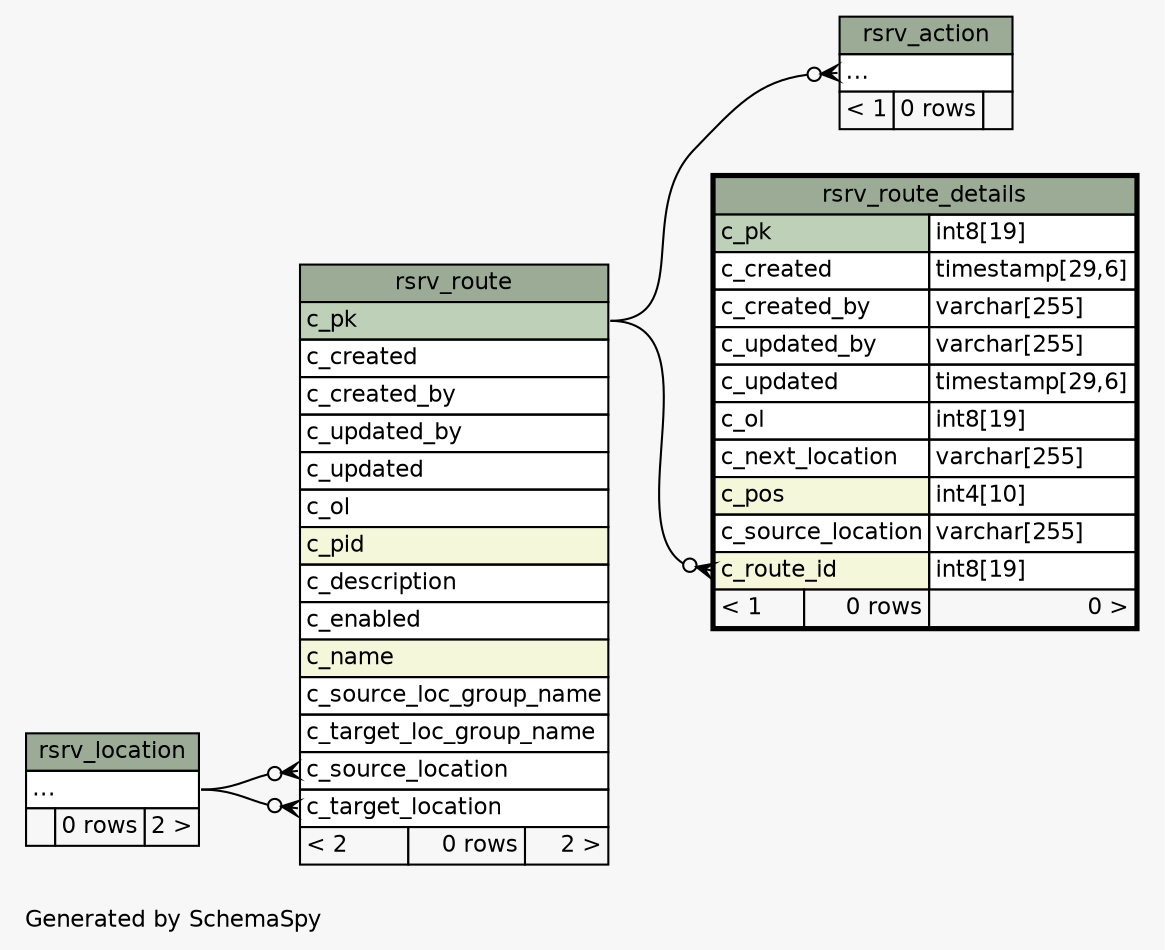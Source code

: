 // dot 2.43.0 on Linux 6.5.0-1017-azure
// SchemaSpy rev Unknown
digraph "twoDegreesRelationshipsDiagram" {
  graph [
    rankdir="RL"
    bgcolor="#f7f7f7"
    label="\nGenerated by SchemaSpy"
    labeljust="l"
    nodesep="0.18"
    ranksep="0.46"
    fontname="Helvetica"
    fontsize="11"
  ];
  node [
    fontname="Helvetica"
    fontsize="11"
    shape="plaintext"
  ];
  edge [
    arrowsize="0.8"
  ];
  "rsrv_action":"elipses":w -> "rsrv_route":"c_pk":e [arrowhead=none dir=back arrowtail=crowodot];
  "rsrv_route":"c_source_location":w -> "rsrv_location":"elipses":e [arrowhead=none dir=back arrowtail=crowodot];
  "rsrv_route":"c_target_location":w -> "rsrv_location":"elipses":e [arrowhead=none dir=back arrowtail=crowodot];
  "rsrv_route_details":"c_route_id":w -> "rsrv_route":"c_pk":e [arrowhead=none dir=back arrowtail=crowodot];
  "rsrv_action" [
    label=<
    <TABLE BORDER="0" CELLBORDER="1" CELLSPACING="0" BGCOLOR="#ffffff">
      <TR><TD COLSPAN="3" BGCOLOR="#9bab96" ALIGN="CENTER">rsrv_action</TD></TR>
      <TR><TD PORT="elipses" COLSPAN="3" ALIGN="LEFT">...</TD></TR>
      <TR><TD ALIGN="LEFT" BGCOLOR="#f7f7f7">&lt; 1</TD><TD ALIGN="RIGHT" BGCOLOR="#f7f7f7">0 rows</TD><TD ALIGN="RIGHT" BGCOLOR="#f7f7f7">  </TD></TR>
    </TABLE>>
    URL="rsrv_action.html"
    tooltip="rsrv_action"
  ];
  "rsrv_location" [
    label=<
    <TABLE BORDER="0" CELLBORDER="1" CELLSPACING="0" BGCOLOR="#ffffff">
      <TR><TD COLSPAN="3" BGCOLOR="#9bab96" ALIGN="CENTER">rsrv_location</TD></TR>
      <TR><TD PORT="elipses" COLSPAN="3" ALIGN="LEFT">...</TD></TR>
      <TR><TD ALIGN="LEFT" BGCOLOR="#f7f7f7">  </TD><TD ALIGN="RIGHT" BGCOLOR="#f7f7f7">0 rows</TD><TD ALIGN="RIGHT" BGCOLOR="#f7f7f7">2 &gt;</TD></TR>
    </TABLE>>
    URL="rsrv_location.html"
    tooltip="rsrv_location"
  ];
  "rsrv_route" [
    label=<
    <TABLE BORDER="0" CELLBORDER="1" CELLSPACING="0" BGCOLOR="#ffffff">
      <TR><TD COLSPAN="3" BGCOLOR="#9bab96" ALIGN="CENTER">rsrv_route</TD></TR>
      <TR><TD PORT="c_pk" COLSPAN="3" BGCOLOR="#bed1b8" ALIGN="LEFT">c_pk</TD></TR>
      <TR><TD PORT="c_created" COLSPAN="3" ALIGN="LEFT">c_created</TD></TR>
      <TR><TD PORT="c_created_by" COLSPAN="3" ALIGN="LEFT">c_created_by</TD></TR>
      <TR><TD PORT="c_updated_by" COLSPAN="3" ALIGN="LEFT">c_updated_by</TD></TR>
      <TR><TD PORT="c_updated" COLSPAN="3" ALIGN="LEFT">c_updated</TD></TR>
      <TR><TD PORT="c_ol" COLSPAN="3" ALIGN="LEFT">c_ol</TD></TR>
      <TR><TD PORT="c_pid" COLSPAN="3" BGCOLOR="#f4f7da" ALIGN="LEFT">c_pid</TD></TR>
      <TR><TD PORT="c_description" COLSPAN="3" ALIGN="LEFT">c_description</TD></TR>
      <TR><TD PORT="c_enabled" COLSPAN="3" ALIGN="LEFT">c_enabled</TD></TR>
      <TR><TD PORT="c_name" COLSPAN="3" BGCOLOR="#f4f7da" ALIGN="LEFT">c_name</TD></TR>
      <TR><TD PORT="c_source_loc_group_name" COLSPAN="3" ALIGN="LEFT">c_source_loc_group_name</TD></TR>
      <TR><TD PORT="c_target_loc_group_name" COLSPAN="3" ALIGN="LEFT">c_target_loc_group_name</TD></TR>
      <TR><TD PORT="c_source_location" COLSPAN="3" ALIGN="LEFT">c_source_location</TD></TR>
      <TR><TD PORT="c_target_location" COLSPAN="3" ALIGN="LEFT">c_target_location</TD></TR>
      <TR><TD ALIGN="LEFT" BGCOLOR="#f7f7f7">&lt; 2</TD><TD ALIGN="RIGHT" BGCOLOR="#f7f7f7">0 rows</TD><TD ALIGN="RIGHT" BGCOLOR="#f7f7f7">2 &gt;</TD></TR>
    </TABLE>>
    URL="rsrv_route.html"
    tooltip="rsrv_route"
  ];
  "rsrv_route_details" [
    label=<
    <TABLE BORDER="2" CELLBORDER="1" CELLSPACING="0" BGCOLOR="#ffffff">
      <TR><TD COLSPAN="3" BGCOLOR="#9bab96" ALIGN="CENTER">rsrv_route_details</TD></TR>
      <TR><TD PORT="c_pk" COLSPAN="2" BGCOLOR="#bed1b8" ALIGN="LEFT">c_pk</TD><TD PORT="c_pk.type" ALIGN="LEFT">int8[19]</TD></TR>
      <TR><TD PORT="c_created" COLSPAN="2" ALIGN="LEFT">c_created</TD><TD PORT="c_created.type" ALIGN="LEFT">timestamp[29,6]</TD></TR>
      <TR><TD PORT="c_created_by" COLSPAN="2" ALIGN="LEFT">c_created_by</TD><TD PORT="c_created_by.type" ALIGN="LEFT">varchar[255]</TD></TR>
      <TR><TD PORT="c_updated_by" COLSPAN="2" ALIGN="LEFT">c_updated_by</TD><TD PORT="c_updated_by.type" ALIGN="LEFT">varchar[255]</TD></TR>
      <TR><TD PORT="c_updated" COLSPAN="2" ALIGN="LEFT">c_updated</TD><TD PORT="c_updated.type" ALIGN="LEFT">timestamp[29,6]</TD></TR>
      <TR><TD PORT="c_ol" COLSPAN="2" ALIGN="LEFT">c_ol</TD><TD PORT="c_ol.type" ALIGN="LEFT">int8[19]</TD></TR>
      <TR><TD PORT="c_next_location" COLSPAN="2" ALIGN="LEFT">c_next_location</TD><TD PORT="c_next_location.type" ALIGN="LEFT">varchar[255]</TD></TR>
      <TR><TD PORT="c_pos" COLSPAN="2" BGCOLOR="#f4f7da" ALIGN="LEFT">c_pos</TD><TD PORT="c_pos.type" ALIGN="LEFT">int4[10]</TD></TR>
      <TR><TD PORT="c_source_location" COLSPAN="2" ALIGN="LEFT">c_source_location</TD><TD PORT="c_source_location.type" ALIGN="LEFT">varchar[255]</TD></TR>
      <TR><TD PORT="c_route_id" COLSPAN="2" BGCOLOR="#f4f7da" ALIGN="LEFT">c_route_id</TD><TD PORT="c_route_id.type" ALIGN="LEFT">int8[19]</TD></TR>
      <TR><TD ALIGN="LEFT" BGCOLOR="#f7f7f7">&lt; 1</TD><TD ALIGN="RIGHT" BGCOLOR="#f7f7f7">0 rows</TD><TD ALIGN="RIGHT" BGCOLOR="#f7f7f7">0 &gt;</TD></TR>
    </TABLE>>
    URL="rsrv_route_details.html"
    tooltip="rsrv_route_details"
  ];
}
